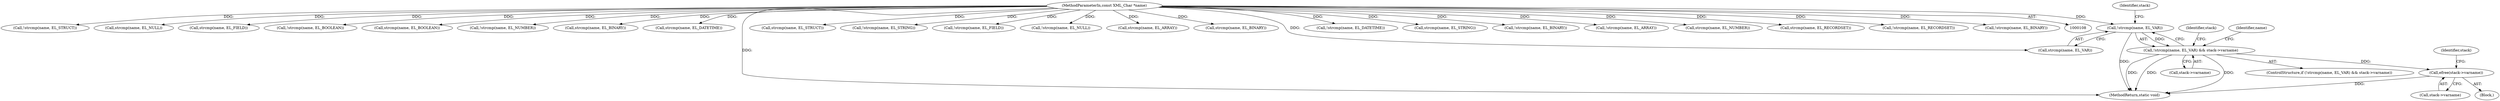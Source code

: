 digraph "0_php-src_698a691724c0a949295991e5df091ce16f899e02?w=1@API" {
"1000549" [label="(Call,!strcmp(name, EL_VAR))"];
"1000110" [label="(MethodParameterIn,const XML_Char *name)"];
"1000548" [label="(Call,!strcmp(name, EL_VAR) && stack->varname)"];
"1000557" [label="(Call,efree(stack->varname))"];
"1000547" [label="(ControlStructure,if (!strcmp(name, EL_VAR) && stack->varname))"];
"1000160" [label="(Call,!strcmp(name, EL_STRUCT))"];
"1000563" [label="(Identifier,stack)"];
"1000110" [label="(MethodParameterIn,const XML_Char *name)"];
"1000151" [label="(Call,strcmp(name, EL_NULL))"];
"1000556" [label="(Block,)"];
"1000557" [label="(Call,efree(stack->varname))"];
"1000569" [label="(Call,strcmp(name, EL_FIELD))"];
"1000145" [label="(Call,!strcmp(name, EL_BOOLEAN))"];
"1000146" [label="(Call,strcmp(name, EL_BOOLEAN))"];
"1000140" [label="(Call,!strcmp(name, EL_NUMBER))"];
"1000171" [label="(Call,strcmp(name, EL_BINARY))"];
"1000553" [label="(Call,stack->varname)"];
"1000554" [label="(Identifier,stack)"];
"1000175" [label="(Call,strcmp(name, EL_DATETIME))"];
"1000550" [label="(Call,strcmp(name, EL_VAR))"];
"1000161" [label="(Call,strcmp(name, EL_STRUCT))"];
"1000135" [label="(Call,!strcmp(name, EL_STRING))"];
"1000568" [label="(Call,!strcmp(name, EL_FIELD))"];
"1000150" [label="(Call,!strcmp(name, EL_NULL))"];
"1000156" [label="(Call,strcmp(name, EL_ARRAY))"];
"1000558" [label="(Call,stack->varname)"];
"1000548" [label="(Call,!strcmp(name, EL_VAR) && stack->varname)"];
"1000214" [label="(Call,strcmp(name, EL_BINARY))"];
"1000586" [label="(MethodReturn,static void)"];
"1000174" [label="(Call,!strcmp(name, EL_DATETIME))"];
"1000136" [label="(Call,strcmp(name, EL_STRING))"];
"1000213" [label="(Call,!strcmp(name, EL_BINARY))"];
"1000155" [label="(Call,!strcmp(name, EL_ARRAY))"];
"1000141" [label="(Call,strcmp(name, EL_NUMBER))"];
"1000166" [label="(Call,strcmp(name, EL_RECORDSET))"];
"1000549" [label="(Call,!strcmp(name, EL_VAR))"];
"1000165" [label="(Call,!strcmp(name, EL_RECORDSET))"];
"1000170" [label="(Call,!strcmp(name, EL_BINARY))"];
"1000559" [label="(Identifier,stack)"];
"1000570" [label="(Identifier,name)"];
"1000549" -> "1000548"  [label="AST: "];
"1000549" -> "1000550"  [label="CFG: "];
"1000550" -> "1000549"  [label="AST: "];
"1000554" -> "1000549"  [label="CFG: "];
"1000548" -> "1000549"  [label="CFG: "];
"1000549" -> "1000586"  [label="DDG: "];
"1000549" -> "1000548"  [label="DDG: "];
"1000110" -> "1000549"  [label="DDG: "];
"1000110" -> "1000108"  [label="AST: "];
"1000110" -> "1000586"  [label="DDG: "];
"1000110" -> "1000135"  [label="DDG: "];
"1000110" -> "1000136"  [label="DDG: "];
"1000110" -> "1000140"  [label="DDG: "];
"1000110" -> "1000141"  [label="DDG: "];
"1000110" -> "1000145"  [label="DDG: "];
"1000110" -> "1000146"  [label="DDG: "];
"1000110" -> "1000150"  [label="DDG: "];
"1000110" -> "1000151"  [label="DDG: "];
"1000110" -> "1000155"  [label="DDG: "];
"1000110" -> "1000156"  [label="DDG: "];
"1000110" -> "1000160"  [label="DDG: "];
"1000110" -> "1000161"  [label="DDG: "];
"1000110" -> "1000165"  [label="DDG: "];
"1000110" -> "1000166"  [label="DDG: "];
"1000110" -> "1000170"  [label="DDG: "];
"1000110" -> "1000171"  [label="DDG: "];
"1000110" -> "1000174"  [label="DDG: "];
"1000110" -> "1000175"  [label="DDG: "];
"1000110" -> "1000213"  [label="DDG: "];
"1000110" -> "1000214"  [label="DDG: "];
"1000110" -> "1000550"  [label="DDG: "];
"1000110" -> "1000568"  [label="DDG: "];
"1000110" -> "1000569"  [label="DDG: "];
"1000548" -> "1000547"  [label="AST: "];
"1000548" -> "1000553"  [label="CFG: "];
"1000553" -> "1000548"  [label="AST: "];
"1000559" -> "1000548"  [label="CFG: "];
"1000570" -> "1000548"  [label="CFG: "];
"1000548" -> "1000586"  [label="DDG: "];
"1000548" -> "1000586"  [label="DDG: "];
"1000548" -> "1000586"  [label="DDG: "];
"1000548" -> "1000557"  [label="DDG: "];
"1000557" -> "1000556"  [label="AST: "];
"1000557" -> "1000558"  [label="CFG: "];
"1000558" -> "1000557"  [label="AST: "];
"1000563" -> "1000557"  [label="CFG: "];
"1000557" -> "1000586"  [label="DDG: "];
}
